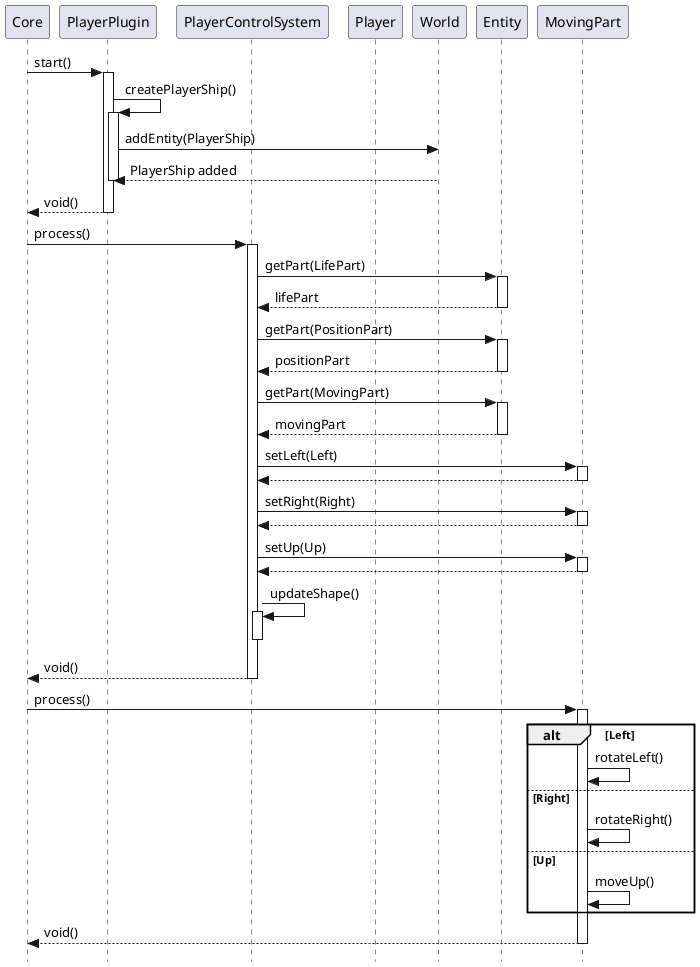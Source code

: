 @startuml
skinparam style strictuml
participant Core
participant PlayerPlugin
participant PlayerControlSystem
participant Player
participant World
participant Entity

Core -> PlayerPlugin: start()
activate PlayerPlugin
    PlayerPlugin -> PlayerPlugin: createPlayerShip()
    activate PlayerPlugin
    PlayerPlugin -> World: addEntity(PlayerShip)
    World --> PlayerPlugin: PlayerShip added
    deactivate PlayerPlugin
PlayerPlugin --> Core: void()
deactivate PlayerPlugin
Core -> PlayerControlSystem: process()
activate PlayerControlSystem
PlayerControlSystem -> Entity: getPart(LifePart)
activate Entity
Entity --> PlayerControlSystem: lifePart
deactivate Entity
PlayerControlSystem -> Entity: getPart(PositionPart)
activate Entity
Entity --> PlayerControlSystem: positionPart
deactivate Entity
PlayerControlSystem -> Entity: getPart(MovingPart)
activate Entity
Entity --> PlayerControlSystem: movingPart
deactivate Entity
PlayerControlSystem -> MovingPart: setLeft(Left)
activate MovingPart
MovingPart --> PlayerControlSystem:
deactivate MovingPart
PlayerControlSystem -> MovingPart: setRight(Right)
activate MovingPart
MovingPart --> PlayerControlSystem:
deactivate MovingPart
PlayerControlSystem -> MovingPart: setUp(Up)
activate MovingPart
MovingPart --> PlayerControlSystem:
deactivate MovingPart

PlayerControlSystem -> PlayerControlSystem: updateShape()
activate PlayerControlSystem
deactivate PlayerControlSystem
PlayerControlSystem --> Core: void()
deactivate PlayerControlSystem
Core -> MovingPart: process()
activate MovingPart
alt Left
    MovingPart -> MovingPart: rotateLeft()
else Right
    MovingPart -> MovingPart: rotateRight()
else Up
    MovingPart -> MovingPart: moveUp()
end
MovingPart --> Core: void()
deactivate MovingPart





@enduml
